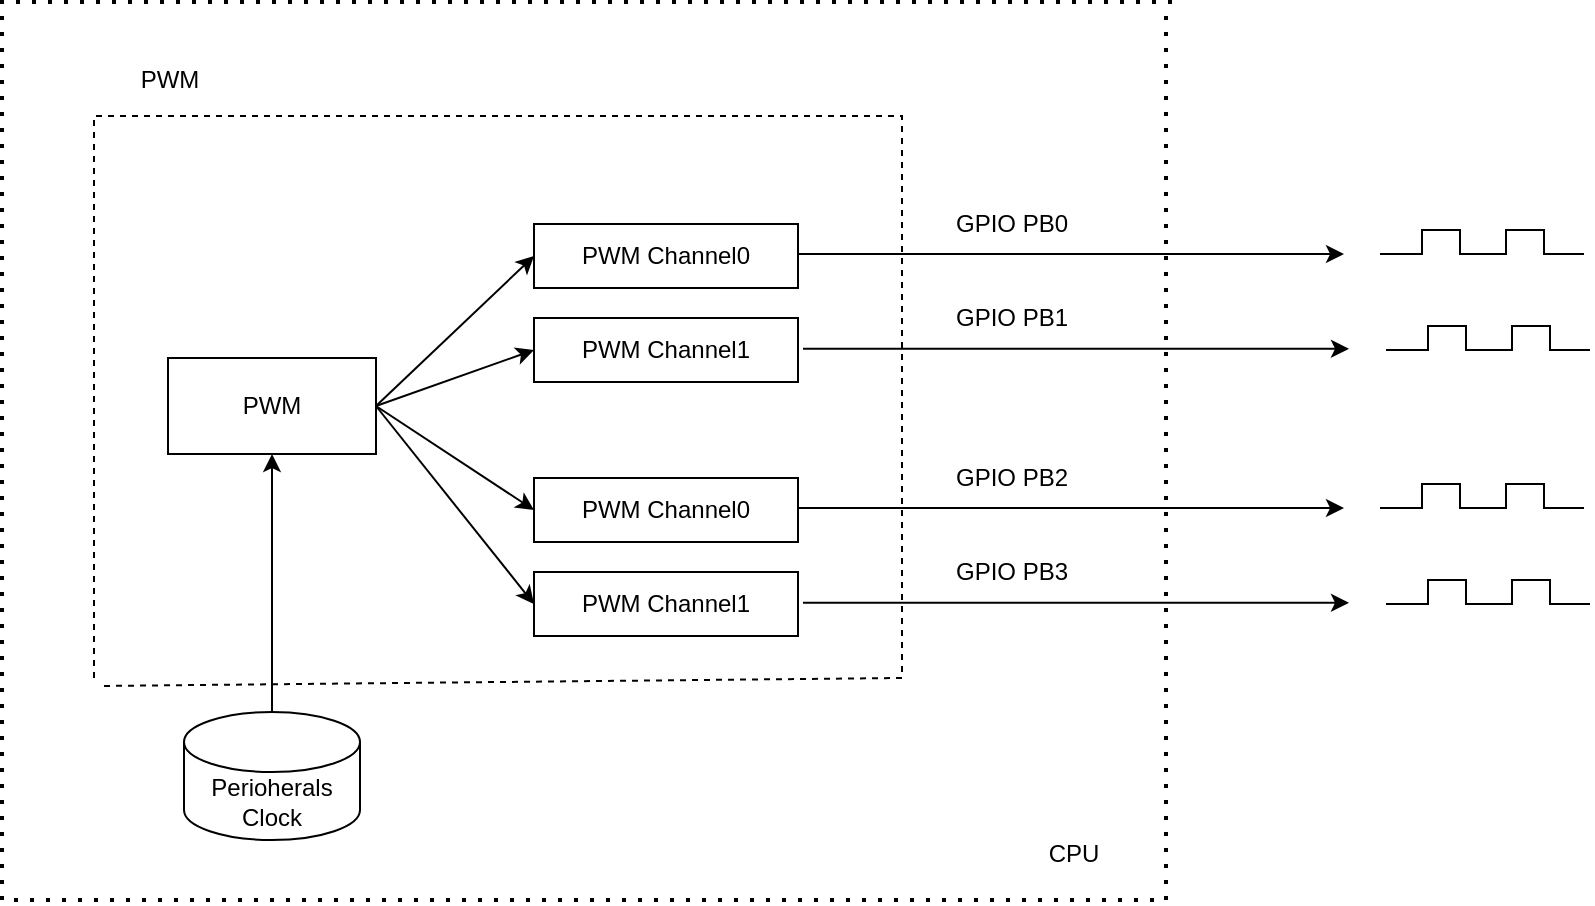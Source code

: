 <mxfile version="21.7.5" type="device">
  <diagram name="第 1 页" id="KWvOELfXXFuOR0ZtLIgL">
    <mxGraphModel dx="1238" dy="628" grid="0" gridSize="10" guides="1" tooltips="1" connect="1" arrows="1" fold="1" page="1" pageScale="1" pageWidth="180" pageHeight="200" math="0" shadow="0">
      <root>
        <mxCell id="0" />
        <mxCell id="1" parent="0" />
        <mxCell id="YkqCNVnetK39WZ9SnObg-9" style="rounded=0;orthogonalLoop=1;jettySize=auto;html=1;exitX=1;exitY=0.5;exitDx=0;exitDy=0;entryX=0;entryY=0.5;entryDx=0;entryDy=0;" edge="1" parent="1" source="6Xo3o1QixIiLEGfn1mMo-1" target="YkqCNVnetK39WZ9SnObg-1">
          <mxGeometry relative="1" as="geometry" />
        </mxCell>
        <mxCell id="YkqCNVnetK39WZ9SnObg-10" style="rounded=0;orthogonalLoop=1;jettySize=auto;html=1;entryX=0;entryY=0.5;entryDx=0;entryDy=0;exitX=1;exitY=0.5;exitDx=0;exitDy=0;" edge="1" parent="1" source="6Xo3o1QixIiLEGfn1mMo-1" target="YkqCNVnetK39WZ9SnObg-2">
          <mxGeometry relative="1" as="geometry" />
        </mxCell>
        <mxCell id="6Xo3o1QixIiLEGfn1mMo-1" value="PWM" style="rounded=0;whiteSpace=wrap;html=1;" parent="1" vertex="1">
          <mxGeometry x="331" y="442" width="104" height="48" as="geometry" />
        </mxCell>
        <mxCell id="6Xo3o1QixIiLEGfn1mMo-2" value="Perioherals&lt;div&gt;Clock&lt;/div&gt;" style="shape=cylinder3;whiteSpace=wrap;html=1;boundedLbl=1;backgroundOutline=1;size=15;" parent="1" vertex="1">
          <mxGeometry x="339" y="619" width="88" height="64" as="geometry" />
        </mxCell>
        <mxCell id="6Xo3o1QixIiLEGfn1mMo-3" value="" style="endArrow=classic;html=1;rounded=0;exitX=0.5;exitY=0;exitDx=0;exitDy=0;exitPerimeter=0;entryX=0.5;entryY=1;entryDx=0;entryDy=0;" parent="1" source="6Xo3o1QixIiLEGfn1mMo-2" target="6Xo3o1QixIiLEGfn1mMo-1" edge="1">
          <mxGeometry width="50" height="50" relative="1" as="geometry">
            <mxPoint x="380" y="536" as="sourcePoint" />
            <mxPoint x="430" y="486" as="targetPoint" />
          </mxGeometry>
        </mxCell>
        <mxCell id="6Xo3o1QixIiLEGfn1mMo-4" value="PWM Channel0" style="rounded=0;whiteSpace=wrap;html=1;" parent="1" vertex="1">
          <mxGeometry x="514" y="375" width="132" height="32" as="geometry" />
        </mxCell>
        <mxCell id="6Xo3o1QixIiLEGfn1mMo-5" value="PWM Channel1" style="rounded=0;whiteSpace=wrap;html=1;" parent="1" vertex="1">
          <mxGeometry x="514" y="422" width="132" height="32" as="geometry" />
        </mxCell>
        <mxCell id="6Xo3o1QixIiLEGfn1mMo-9" value="" style="endArrow=classic;html=1;rounded=0;exitX=1;exitY=0.5;exitDx=0;exitDy=0;entryX=0;entryY=0.5;entryDx=0;entryDy=0;" parent="1" source="6Xo3o1QixIiLEGfn1mMo-1" target="6Xo3o1QixIiLEGfn1mMo-4" edge="1">
          <mxGeometry width="50" height="50" relative="1" as="geometry">
            <mxPoint x="705" y="517" as="sourcePoint" />
            <mxPoint x="755" y="467" as="targetPoint" />
            <Array as="points" />
          </mxGeometry>
        </mxCell>
        <mxCell id="6Xo3o1QixIiLEGfn1mMo-10" value="" style="endArrow=classic;html=1;rounded=0;exitX=1;exitY=0.5;exitDx=0;exitDy=0;entryX=0;entryY=0.5;entryDx=0;entryDy=0;" parent="1" source="6Xo3o1QixIiLEGfn1mMo-1" target="6Xo3o1QixIiLEGfn1mMo-5" edge="1">
          <mxGeometry width="50" height="50" relative="1" as="geometry">
            <mxPoint x="444" y="566" as="sourcePoint" />
            <mxPoint x="494" y="516" as="targetPoint" />
          </mxGeometry>
        </mxCell>
        <mxCell id="6Xo3o1QixIiLEGfn1mMo-17" value="GPIO PB0" style="text;html=1;align=center;verticalAlign=middle;whiteSpace=wrap;rounded=0;" parent="1" vertex="1">
          <mxGeometry x="723" y="360" width="60" height="30" as="geometry" />
        </mxCell>
        <mxCell id="6Xo3o1QixIiLEGfn1mMo-24" value="" style="endArrow=none;dashed=1;html=1;rounded=0;" parent="1" edge="1">
          <mxGeometry width="50" height="50" relative="1" as="geometry">
            <mxPoint x="294" y="602" as="sourcePoint" />
            <mxPoint x="296" y="606" as="targetPoint" />
            <Array as="points">
              <mxPoint x="294" y="321" />
              <mxPoint x="698" y="321" />
              <mxPoint x="698" y="602" />
            </Array>
          </mxGeometry>
        </mxCell>
        <mxCell id="6Xo3o1QixIiLEGfn1mMo-25" value="PWM" style="text;html=1;align=center;verticalAlign=middle;whiteSpace=wrap;rounded=0;" parent="1" vertex="1">
          <mxGeometry x="302" y="288" width="60" height="30" as="geometry" />
        </mxCell>
        <mxCell id="6Xo3o1QixIiLEGfn1mMo-26" value="" style="endArrow=none;dashed=1;html=1;dashPattern=1 3;strokeWidth=2;rounded=0;" parent="1" edge="1">
          <mxGeometry width="50" height="50" relative="1" as="geometry">
            <mxPoint x="830" y="271" as="sourcePoint" />
            <mxPoint x="833" y="264" as="targetPoint" />
            <Array as="points">
              <mxPoint x="830" y="713" />
              <mxPoint x="248" y="713" />
              <mxPoint x="248" y="264" />
            </Array>
          </mxGeometry>
        </mxCell>
        <mxCell id="6Xo3o1QixIiLEGfn1mMo-27" value="CPU" style="text;html=1;align=center;verticalAlign=middle;whiteSpace=wrap;rounded=0;" parent="1" vertex="1">
          <mxGeometry x="754" y="675" width="60" height="30" as="geometry" />
        </mxCell>
        <mxCell id="v3EjWhcUO2rUDNG_ED6t-1" value="" style="endArrow=none;html=1;rounded=0;" parent="1" edge="1">
          <mxGeometry width="50" height="50" relative="1" as="geometry">
            <mxPoint x="937" y="390" as="sourcePoint" />
            <mxPoint x="1039" y="390" as="targetPoint" />
            <Array as="points">
              <mxPoint x="958" y="390" />
              <mxPoint x="958" y="378" />
              <mxPoint x="977" y="378" />
              <mxPoint x="977" y="390" />
              <mxPoint x="1000" y="390" />
              <mxPoint x="1000" y="378" />
              <mxPoint x="1019" y="378" />
              <mxPoint x="1019" y="390" />
            </Array>
          </mxGeometry>
        </mxCell>
        <mxCell id="v3EjWhcUO2rUDNG_ED6t-3" value="" style="endArrow=classic;html=1;rounded=0;exitX=1;exitY=0.5;exitDx=0;exitDy=0;" parent="1" edge="1">
          <mxGeometry width="50" height="50" relative="1" as="geometry">
            <mxPoint x="646" y="390" as="sourcePoint" />
            <mxPoint x="919" y="390" as="targetPoint" />
          </mxGeometry>
        </mxCell>
        <mxCell id="v3EjWhcUO2rUDNG_ED6t-6" value="" style="endArrow=none;html=1;rounded=0;" parent="1" edge="1">
          <mxGeometry width="50" height="50" relative="1" as="geometry">
            <mxPoint x="1042" y="438" as="sourcePoint" />
            <mxPoint x="940" y="438" as="targetPoint" />
            <Array as="points">
              <mxPoint x="1022" y="438" />
              <mxPoint x="1022" y="426" />
              <mxPoint x="1003" y="426" />
              <mxPoint x="1003" y="438" />
              <mxPoint x="980" y="438" />
              <mxPoint x="980" y="426" />
              <mxPoint x="961" y="426" />
              <mxPoint x="961" y="438" />
            </Array>
          </mxGeometry>
        </mxCell>
        <mxCell id="v3EjWhcUO2rUDNG_ED6t-10" value="" style="endArrow=classic;html=1;rounded=0;exitX=1;exitY=0.5;exitDx=0;exitDy=0;" parent="1" edge="1">
          <mxGeometry width="50" height="50" relative="1" as="geometry">
            <mxPoint x="648.5" y="437.41" as="sourcePoint" />
            <mxPoint x="921.5" y="437.41" as="targetPoint" />
          </mxGeometry>
        </mxCell>
        <mxCell id="v3EjWhcUO2rUDNG_ED6t-14" value="GPIO PB1" style="text;html=1;align=center;verticalAlign=middle;whiteSpace=wrap;rounded=0;" parent="1" vertex="1">
          <mxGeometry x="714" y="407" width="78" height="30" as="geometry" />
        </mxCell>
        <mxCell id="YkqCNVnetK39WZ9SnObg-1" value="PWM Channel0" style="rounded=0;whiteSpace=wrap;html=1;" vertex="1" parent="1">
          <mxGeometry x="514" y="502" width="132" height="32" as="geometry" />
        </mxCell>
        <mxCell id="YkqCNVnetK39WZ9SnObg-2" value="PWM Channel1" style="rounded=0;whiteSpace=wrap;html=1;" vertex="1" parent="1">
          <mxGeometry x="514" y="549" width="132" height="32" as="geometry" />
        </mxCell>
        <mxCell id="YkqCNVnetK39WZ9SnObg-3" value="GPIO PB2" style="text;html=1;align=center;verticalAlign=middle;whiteSpace=wrap;rounded=0;" vertex="1" parent="1">
          <mxGeometry x="723" y="487" width="60" height="30" as="geometry" />
        </mxCell>
        <mxCell id="YkqCNVnetK39WZ9SnObg-4" value="" style="endArrow=none;html=1;rounded=0;" edge="1" parent="1">
          <mxGeometry width="50" height="50" relative="1" as="geometry">
            <mxPoint x="937" y="517" as="sourcePoint" />
            <mxPoint x="1039" y="517" as="targetPoint" />
            <Array as="points">
              <mxPoint x="958" y="517" />
              <mxPoint x="958" y="505" />
              <mxPoint x="977" y="505" />
              <mxPoint x="977" y="517" />
              <mxPoint x="1000" y="517" />
              <mxPoint x="1000" y="505" />
              <mxPoint x="1019" y="505" />
              <mxPoint x="1019" y="517" />
            </Array>
          </mxGeometry>
        </mxCell>
        <mxCell id="YkqCNVnetK39WZ9SnObg-5" value="" style="endArrow=classic;html=1;rounded=0;exitX=1;exitY=0.5;exitDx=0;exitDy=0;" edge="1" parent="1">
          <mxGeometry width="50" height="50" relative="1" as="geometry">
            <mxPoint x="646" y="517" as="sourcePoint" />
            <mxPoint x="919" y="517" as="targetPoint" />
          </mxGeometry>
        </mxCell>
        <mxCell id="YkqCNVnetK39WZ9SnObg-6" value="" style="endArrow=none;html=1;rounded=0;" edge="1" parent="1">
          <mxGeometry width="50" height="50" relative="1" as="geometry">
            <mxPoint x="1042" y="565" as="sourcePoint" />
            <mxPoint x="940" y="565" as="targetPoint" />
            <Array as="points">
              <mxPoint x="1022" y="565" />
              <mxPoint x="1022" y="553" />
              <mxPoint x="1003" y="553" />
              <mxPoint x="1003" y="565" />
              <mxPoint x="980" y="565" />
              <mxPoint x="980" y="553" />
              <mxPoint x="961" y="553" />
              <mxPoint x="961" y="565" />
            </Array>
          </mxGeometry>
        </mxCell>
        <mxCell id="YkqCNVnetK39WZ9SnObg-7" value="" style="endArrow=classic;html=1;rounded=0;exitX=1;exitY=0.5;exitDx=0;exitDy=0;" edge="1" parent="1">
          <mxGeometry width="50" height="50" relative="1" as="geometry">
            <mxPoint x="648.5" y="564.41" as="sourcePoint" />
            <mxPoint x="921.5" y="564.41" as="targetPoint" />
          </mxGeometry>
        </mxCell>
        <mxCell id="YkqCNVnetK39WZ9SnObg-8" value="GPIO PB3" style="text;html=1;align=center;verticalAlign=middle;whiteSpace=wrap;rounded=0;" vertex="1" parent="1">
          <mxGeometry x="714" y="534" width="78" height="30" as="geometry" />
        </mxCell>
      </root>
    </mxGraphModel>
  </diagram>
</mxfile>
